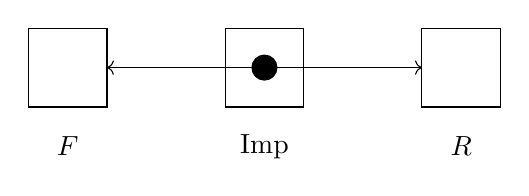     \begin{tikzpicture}
    \draw[draw=black] (-5,-1) rectangle ++(1,1);
    \node at (-4.5,-1.5) {$F$};
    \draw[draw=black] (-2.5,-1) rectangle ++(1,1);
    \node at (-2,-1.5) {Imp};
    \draw[draw=black] (0,-1) rectangle ++(1,1);
    \node at (0.5,-1.5) {$R$};
    \node[circle,minimum size=0.1cm,fill=black] at (-2,-0.5){};
    \draw[->] (-2,-0.5) to (-4,-0.5);
    \draw[->] (-2,-0.5) to (0,-0.5);
    \end{tikzpicture}
